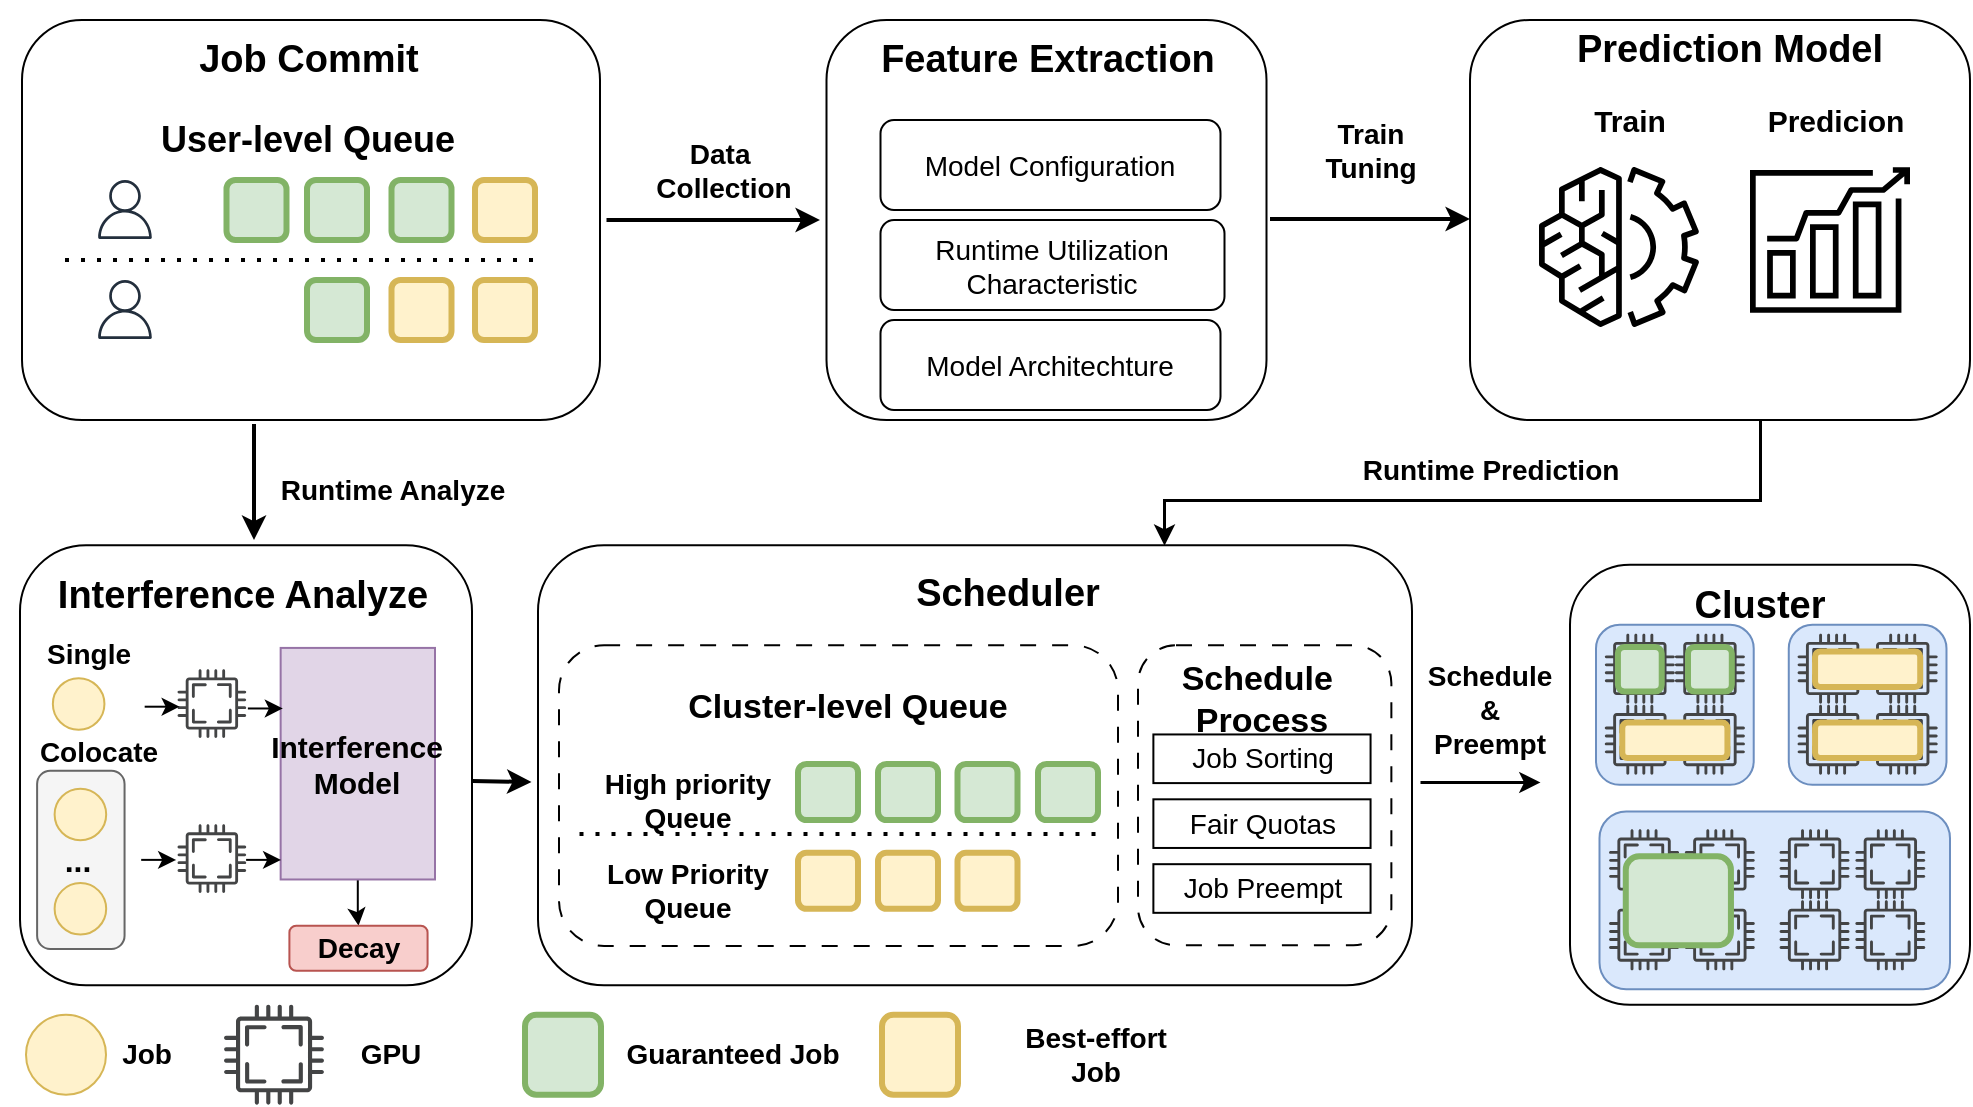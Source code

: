 <mxfile version="26.2.13">
  <diagram name="Page-1" id="rEyPldxTlcFiVWtAm4uS">
    <mxGraphModel dx="2829" dy="1093" grid="1" gridSize="10" guides="1" tooltips="1" connect="1" arrows="1" fold="1" page="1" pageScale="1" pageWidth="827" pageHeight="1169" math="0" shadow="0">
      <root>
        <mxCell id="0" />
        <mxCell id="1" parent="0" />
        <mxCell id="xA-fxwkaHmTKi_L9O3ju-38" value="" style="rounded=1;whiteSpace=wrap;html=1;align=center;verticalAlign=middle;fontFamily=Helvetica;fontSize=12;" parent="1" vertex="1">
          <mxGeometry x="-1600" y="942.63" width="226" height="220" as="geometry" />
        </mxCell>
        <mxCell id="xA-fxwkaHmTKi_L9O3ju-1" value="" style="rounded=1;whiteSpace=wrap;html=1;fillStyle=auto;" parent="1" vertex="1">
          <mxGeometry x="-1599" y="680" width="289" height="200" as="geometry" />
        </mxCell>
        <mxCell id="xA-fxwkaHmTKi_L9O3ju-18" value="&lt;font style=&quot;font-size: 19px;&quot;&gt;&lt;b style=&quot;&quot;&gt;Job Commit&lt;/b&gt;&lt;/font&gt;" style="rounded=0;whiteSpace=wrap;html=1;strokeColor=none;align=center;verticalAlign=middle;fontFamily=Helvetica;fontSize=12;fontColor=default;fillColor=none;" parent="1" vertex="1">
          <mxGeometry x="-1577" y="680" width="243" height="40" as="geometry" />
        </mxCell>
        <mxCell id="xA-fxwkaHmTKi_L9O3ju-29" value="" style="edgeStyle=orthogonalEdgeStyle;rounded=0;orthogonalLoop=1;jettySize=auto;html=1;fontFamily=Helvetica;fontSize=12;fontColor=default;strokeWidth=1.5;" parent="1" source="xA-fxwkaHmTKi_L9O3ju-30" target="xA-fxwkaHmTKi_L9O3ju-57" edge="1">
          <mxGeometry relative="1" as="geometry">
            <Array as="points">
              <mxPoint x="-730" y="920" />
              <mxPoint x="-1028" y="920" />
            </Array>
          </mxGeometry>
        </mxCell>
        <mxCell id="xA-fxwkaHmTKi_L9O3ju-30" value="" style="rounded=1;whiteSpace=wrap;html=1;align=center;verticalAlign=middle;fontFamily=Helvetica;fontSize=12;" parent="1" vertex="1">
          <mxGeometry x="-875" y="680" width="250" height="200" as="geometry" />
        </mxCell>
        <mxCell id="xA-fxwkaHmTKi_L9O3ju-31" value="" style="sketch=0;points=[[0,0,0],[0.25,0,0],[0.5,0,0],[0.75,0,0],[1,0,0],[0,1,0],[0.25,1,0],[0.5,1,0],[0.75,1,0],[1,1,0],[0,0.25,0],[0,0.5,0],[0,0.75,0],[1,0.25,0],[1,0.5,0],[1,0.75,0]];outlineConnect=0;dashed=0;verticalLabelPosition=bottom;verticalAlign=top;align=center;html=1;fontSize=12;fontStyle=0;aspect=fixed;shape=mxgraph.aws4.resourceIcon;resIcon=mxgraph.aws4.machine_learning;rounded=1;fontFamily=Helvetica;" parent="1" vertex="1">
          <mxGeometry x="-850.5" y="743.5" width="100" height="100" as="geometry" />
        </mxCell>
        <mxCell id="xA-fxwkaHmTKi_L9O3ju-32" value="" style="sketch=0;points=[[0,0,0],[0.25,0,0],[0.5,0,0],[0.75,0,0],[1,0,0],[0,1,0],[0.25,1,0],[0.5,1,0],[0.75,1,0],[1,1,0],[0,0.25,0],[0,0.5,0],[0,0.75,0],[1,0.25,0],[1,0.5,0],[1,0.75,0]];outlineConnect=0;dashed=0;verticalLabelPosition=bottom;verticalAlign=top;align=center;html=1;fontSize=12;fontStyle=0;aspect=fixed;shape=mxgraph.aws4.resourceIcon;resIcon=mxgraph.aws4.forecast;rounded=1;fontFamily=Helvetica;" parent="1" vertex="1">
          <mxGeometry x="-745" y="740" width="100" height="100" as="geometry" />
        </mxCell>
        <mxCell id="xA-fxwkaHmTKi_L9O3ju-33" value="&lt;b style=&quot;&quot;&gt;&lt;font style=&quot;font-size: 19px;&quot;&gt;Prediction Model&lt;/font&gt;&lt;/b&gt;" style="rounded=0;whiteSpace=wrap;html=1;strokeColor=none;align=center;verticalAlign=middle;fontFamily=Helvetica;fontSize=12;fontColor=default;fillColor=none;" parent="1" vertex="1">
          <mxGeometry x="-850" y="680" width="210" height="30" as="geometry" />
        </mxCell>
        <mxCell id="xA-fxwkaHmTKi_L9O3ju-34" value="&lt;font style=&quot;font-size: 15px;&quot;&gt;&lt;b&gt;Train&lt;/b&gt;&lt;/font&gt;" style="rounded=0;whiteSpace=wrap;html=1;strokeColor=none;align=center;verticalAlign=middle;fontFamily=Helvetica;fontSize=12;fontColor=default;fillColor=none;" parent="1" vertex="1">
          <mxGeometry x="-855" y="700" width="120" height="60" as="geometry" />
        </mxCell>
        <mxCell id="xA-fxwkaHmTKi_L9O3ju-35" value="&lt;span style=&quot;font-size: 15px;&quot;&gt;&lt;b&gt;Predicion&lt;/b&gt;&lt;/span&gt;" style="rounded=0;whiteSpace=wrap;html=1;strokeColor=none;align=center;verticalAlign=middle;fontFamily=Helvetica;fontSize=12;fontColor=default;fillColor=none;" parent="1" vertex="1">
          <mxGeometry x="-752" y="700" width="120" height="60" as="geometry" />
        </mxCell>
        <mxCell id="xA-fxwkaHmTKi_L9O3ju-36" value="" style="endArrow=classic;html=1;rounded=0;fontFamily=Helvetica;fontSize=12;fontColor=default;strokeWidth=2;" parent="1" edge="1">
          <mxGeometry width="50" height="50" relative="1" as="geometry">
            <mxPoint x="-975" y="779.5" as="sourcePoint" />
            <mxPoint x="-875" y="779.5" as="targetPoint" />
          </mxGeometry>
        </mxCell>
        <mxCell id="xA-fxwkaHmTKi_L9O3ju-37" value="&lt;b&gt;&lt;font style=&quot;font-size: 14px;&quot;&gt;Train&lt;/font&gt;&lt;/b&gt;&lt;div&gt;&lt;b&gt;&lt;font style=&quot;font-size: 14px;&quot;&gt;Tuning&lt;/font&gt;&lt;/b&gt;&lt;/div&gt;" style="text;html=1;align=center;verticalAlign=middle;resizable=0;points=[];autosize=1;strokeColor=none;fillColor=none;fontFamily=Helvetica;fontSize=12;fontColor=default;" parent="1" vertex="1">
          <mxGeometry x="-960" y="720" width="70" height="50" as="geometry" />
        </mxCell>
        <mxCell id="xA-fxwkaHmTKi_L9O3ju-39" value="" style="ellipse;whiteSpace=wrap;html=1;aspect=fixed;rounded=1;strokeColor=#d6b656;align=center;verticalAlign=middle;fontFamily=Helvetica;fontSize=12;fillColor=#fff2cc;" parent="1" vertex="1">
          <mxGeometry x="-1597" y="1177.38" width="40" height="40" as="geometry" />
        </mxCell>
        <mxCell id="xA-fxwkaHmTKi_L9O3ju-40" value="" style="sketch=0;pointerEvents=1;shadow=0;dashed=0;html=1;strokeColor=none;fillColor=#434445;aspect=fixed;labelPosition=center;verticalLabelPosition=bottom;verticalAlign=top;align=center;outlineConnect=0;shape=mxgraph.vvd.cpu;rounded=1;fontFamily=Helvetica;fontSize=12;fontColor=default;" parent="1" vertex="1">
          <mxGeometry x="-1498" y="1172.38" width="50" height="50" as="geometry" />
        </mxCell>
        <mxCell id="xA-fxwkaHmTKi_L9O3ju-41" value="&lt;font style=&quot;font-size: 14px;&quot;&gt;&lt;b&gt;Job&lt;/b&gt;&lt;/font&gt;" style="text;html=1;align=center;verticalAlign=middle;resizable=0;points=[];autosize=1;strokeColor=none;fillColor=none;fontFamily=Helvetica;fontSize=12;fontColor=default;" parent="1" vertex="1">
          <mxGeometry x="-1562" y="1182.38" width="50" height="30" as="geometry" />
        </mxCell>
        <mxCell id="xA-fxwkaHmTKi_L9O3ju-42" value="&lt;font style=&quot;font-size: 14px;&quot;&gt;&lt;b&gt;GPU&lt;/b&gt;&lt;/font&gt;" style="text;html=1;align=center;verticalAlign=middle;resizable=0;points=[];autosize=1;strokeColor=none;fillColor=none;fontFamily=Helvetica;fontSize=12;fontColor=default;" parent="1" vertex="1">
          <mxGeometry x="-1440" y="1182.38" width="50" height="30" as="geometry" />
        </mxCell>
        <mxCell id="xA-fxwkaHmTKi_L9O3ju-56" value="&lt;font style=&quot;font-size: 14px;&quot;&gt;&lt;b&gt;Runtime Analyze&lt;/b&gt;&lt;/font&gt;" style="text;html=1;align=center;verticalAlign=middle;resizable=0;points=[];autosize=1;strokeColor=none;fillColor=none;fontFamily=Helvetica;fontSize=12;fontColor=default;" parent="1" vertex="1">
          <mxGeometry x="-1484" y="900.25" width="140" height="30" as="geometry" />
        </mxCell>
        <mxCell id="xA-fxwkaHmTKi_L9O3ju-57" value="" style="rounded=1;whiteSpace=wrap;html=1;align=center;verticalAlign=middle;fontFamily=Helvetica;fontSize=12;" parent="1" vertex="1">
          <mxGeometry x="-1341" y="942.63" width="437" height="220" as="geometry" />
        </mxCell>
        <mxCell id="xA-fxwkaHmTKi_L9O3ju-58" value="&lt;b style=&quot;&quot;&gt;&lt;font style=&quot;font-size: 19px;&quot;&gt;Scheduler&lt;/font&gt;&lt;/b&gt;" style="rounded=0;whiteSpace=wrap;html=1;strokeColor=none;align=center;verticalAlign=middle;fontFamily=Helvetica;fontSize=12;fontColor=default;fillColor=none;" parent="1" vertex="1">
          <mxGeometry x="-1211" y="937.38" width="210" height="60" as="geometry" />
        </mxCell>
        <mxCell id="xA-fxwkaHmTKi_L9O3ju-79" value="&lt;b style=&quot;&quot;&gt;&lt;font style=&quot;font-size: 19px;&quot;&gt;Interference Analyze&lt;/font&gt;&lt;/b&gt;" style="rounded=0;whiteSpace=wrap;html=1;strokeColor=none;align=center;verticalAlign=middle;fontFamily=Helvetica;fontSize=12;fontColor=default;fillColor=none;" parent="1" vertex="1">
          <mxGeometry x="-1610" y="952.63" width="243" height="29.75" as="geometry" />
        </mxCell>
        <mxCell id="xA-fxwkaHmTKi_L9O3ju-80" value="&lt;font style=&quot;font-size: 14px;&quot;&gt;&lt;b&gt;Runtime Prediction&lt;/b&gt;&lt;/font&gt;" style="text;html=1;align=center;verticalAlign=middle;resizable=0;points=[];autosize=1;strokeColor=none;fillColor=none;fontFamily=Helvetica;fontSize=12;fontColor=default;" parent="1" vertex="1">
          <mxGeometry x="-940" y="890" width="150" height="30" as="geometry" />
        </mxCell>
        <mxCell id="xA-fxwkaHmTKi_L9O3ju-81" value="" style="endArrow=classic;html=1;rounded=0;fontFamily=Helvetica;fontSize=12;fontColor=default;strokeWidth=2;" parent="1" edge="1">
          <mxGeometry width="50" height="50" relative="1" as="geometry">
            <mxPoint x="-1374" y="1060.5" as="sourcePoint" />
            <mxPoint x="-1344.25" y="1061" as="targetPoint" />
          </mxGeometry>
        </mxCell>
        <mxCell id="pxr-nG4pKd3Dx8W5PENf-3" value="" style="endArrow=classic;html=1;rounded=0;strokeWidth=2;" edge="1" parent="1">
          <mxGeometry width="50" height="50" relative="1" as="geometry">
            <mxPoint x="-1483" y="882" as="sourcePoint" />
            <mxPoint x="-1483" y="940" as="targetPoint" />
          </mxGeometry>
        </mxCell>
        <mxCell id="pxr-nG4pKd3Dx8W5PENf-26" value="" style="rounded=1;whiteSpace=wrap;html=1;fillColor=#d5e8d4;strokeColor=#82b366;strokeWidth=3;" vertex="1" parent="1">
          <mxGeometry x="-1347.5" y="1177.38" width="38" height="40" as="geometry" />
        </mxCell>
        <mxCell id="pxr-nG4pKd3Dx8W5PENf-27" value="&lt;span style=&quot;text-wrap-mode: wrap;&quot;&gt;&lt;font style=&quot;font-size: 14px;&quot;&gt;&lt;b&gt;Guaranteed Job&lt;/b&gt;&lt;/font&gt;&lt;/span&gt;" style="text;html=1;align=center;verticalAlign=middle;resizable=0;points=[];autosize=1;strokeColor=none;fillColor=none;" vertex="1" parent="1">
          <mxGeometry x="-1309" y="1182.38" width="130" height="30" as="geometry" />
        </mxCell>
        <mxCell id="pxr-nG4pKd3Dx8W5PENf-28" value="" style="rounded=1;whiteSpace=wrap;html=1;fillColor=#fff2cc;strokeColor=#d6b656;strokeWidth=3;" vertex="1" parent="1">
          <mxGeometry x="-1169" y="1177.38" width="38" height="40" as="geometry" />
        </mxCell>
        <mxCell id="pxr-nG4pKd3Dx8W5PENf-29" value="&lt;font style=&quot;font-size: 14px;&quot;&gt;&lt;b style=&quot;&quot;&gt;Best-effort&amp;nbsp;&lt;/b&gt;&lt;/font&gt;&lt;div&gt;&lt;font style=&quot;font-size: 14px;&quot;&gt;&lt;b style=&quot;&quot;&gt;Job&lt;/b&gt;&lt;/font&gt;&lt;b style=&quot;font-size: 14px; background-color: transparent; color: light-dark(rgb(0, 0, 0), rgb(255, 255, 255));&quot;&gt;&amp;nbsp;&lt;/b&gt;&lt;/div&gt;" style="text;html=1;align=center;verticalAlign=middle;whiteSpace=wrap;rounded=0;" vertex="1" parent="1">
          <mxGeometry x="-1119" y="1182.38" width="118" height="30" as="geometry" />
        </mxCell>
        <mxCell id="pxr-nG4pKd3Dx8W5PENf-67" value="" style="group" vertex="1" connectable="0" parent="1">
          <mxGeometry x="-1331" y="992.63" width="280" height="150.38" as="geometry" />
        </mxCell>
        <mxCell id="xA-fxwkaHmTKi_L9O3ju-64" value="" style="rounded=1;whiteSpace=wrap;html=1;strokeColor=default;align=center;verticalAlign=middle;fontFamily=Helvetica;fontSize=12;fontColor=default;fillColor=none;dashed=1;dashPattern=8 8;" parent="pxr-nG4pKd3Dx8W5PENf-67" vertex="1">
          <mxGeometry x="0.5" width="279.5" height="150.38" as="geometry" />
        </mxCell>
        <mxCell id="xA-fxwkaHmTKi_L9O3ju-67" value="&lt;b style=&quot;&quot;&gt;&lt;font style=&quot;font-size: 17px;&quot;&gt;Cluster-level Queue&lt;/font&gt;&lt;/b&gt;" style="rounded=0;whiteSpace=wrap;html=1;strokeColor=none;align=center;verticalAlign=middle;fontFamily=Helvetica;fontSize=12;fontColor=default;fillColor=none;" parent="pxr-nG4pKd3Dx8W5PENf-67" vertex="1">
          <mxGeometry x="40" y="3.423" width="210" height="55.955" as="geometry" />
        </mxCell>
        <mxCell id="xA-fxwkaHmTKi_L9O3ju-68" value="" style="endArrow=none;dashed=1;html=1;dashPattern=1 3;strokeWidth=2;rounded=0;" parent="pxr-nG4pKd3Dx8W5PENf-67" edge="1">
          <mxGeometry width="50" height="50" relative="1" as="geometry">
            <mxPoint x="10.75" y="94.425" as="sourcePoint" />
            <mxPoint x="270" y="94.425" as="targetPoint" />
          </mxGeometry>
        </mxCell>
        <mxCell id="xA-fxwkaHmTKi_L9O3ju-69" value="" style="rounded=1;whiteSpace=wrap;html=1;fillColor=#d5e8d4;strokeColor=#82b366;strokeWidth=3;" parent="pxr-nG4pKd3Dx8W5PENf-67" vertex="1">
          <mxGeometry x="120" y="59.378" width="30" height="27.978" as="geometry" />
        </mxCell>
        <mxCell id="xA-fxwkaHmTKi_L9O3ju-70" value="" style="rounded=1;whiteSpace=wrap;html=1;fillColor=#d5e8d4;strokeColor=#82b366;strokeWidth=3;" parent="pxr-nG4pKd3Dx8W5PENf-67" vertex="1">
          <mxGeometry x="160" y="59.378" width="30" height="27.978" as="geometry" />
        </mxCell>
        <mxCell id="xA-fxwkaHmTKi_L9O3ju-71" value="" style="rounded=1;whiteSpace=wrap;html=1;fillColor=#d5e8d4;strokeColor=#82b366;strokeWidth=3;" parent="pxr-nG4pKd3Dx8W5PENf-67" vertex="1">
          <mxGeometry x="199.75" y="59.378" width="30" height="27.978" as="geometry" />
        </mxCell>
        <mxCell id="xA-fxwkaHmTKi_L9O3ju-72" value="" style="rounded=1;whiteSpace=wrap;html=1;fillColor=#d5e8d4;strokeColor=#82b366;strokeWidth=3;" parent="pxr-nG4pKd3Dx8W5PENf-67" vertex="1">
          <mxGeometry x="240" y="59.378" width="30" height="27.978" as="geometry" />
        </mxCell>
        <mxCell id="xA-fxwkaHmTKi_L9O3ju-73" value="&lt;font style=&quot;font-size: 14px;&quot;&gt;&lt;b&gt;High priority Queue&lt;/b&gt;&lt;/font&gt;" style="text;whiteSpace=wrap;html=1;fontFamily=Helvetica;fontSize=12;fontColor=default;align=center;" parent="pxr-nG4pKd3Dx8W5PENf-67" vertex="1">
          <mxGeometry y="54.715" width="130" height="37.304" as="geometry" />
        </mxCell>
        <mxCell id="xA-fxwkaHmTKi_L9O3ju-77" value="&lt;font style=&quot;font-size: 14px;&quot;&gt;&lt;b&gt;Low Priority Queue&lt;/b&gt;&lt;/font&gt;" style="text;whiteSpace=wrap;html=1;fontFamily=Helvetica;fontSize=12;fontColor=default;align=center;" parent="pxr-nG4pKd3Dx8W5PENf-67" vertex="1">
          <mxGeometry y="99.088" width="130" height="37.304" as="geometry" />
        </mxCell>
        <mxCell id="pxr-nG4pKd3Dx8W5PENf-30" value="" style="rounded=1;whiteSpace=wrap;html=1;fillColor=#fff2cc;strokeColor=#d6b656;strokeWidth=3;" vertex="1" parent="pxr-nG4pKd3Dx8W5PENf-67">
          <mxGeometry x="199.75" y="103.751" width="30" height="27.978" as="geometry" />
        </mxCell>
        <mxCell id="pxr-nG4pKd3Dx8W5PENf-32" value="" style="rounded=1;whiteSpace=wrap;html=1;fillColor=#fff2cc;strokeColor=#d6b656;strokeWidth=3;" vertex="1" parent="pxr-nG4pKd3Dx8W5PENf-67">
          <mxGeometry x="160" y="103.751" width="30" height="27.978" as="geometry" />
        </mxCell>
        <mxCell id="pxr-nG4pKd3Dx8W5PENf-33" value="" style="rounded=1;whiteSpace=wrap;html=1;fillColor=#fff2cc;strokeColor=#d6b656;strokeWidth=3;" vertex="1" parent="pxr-nG4pKd3Dx8W5PENf-67">
          <mxGeometry x="120" y="103.751" width="30" height="27.978" as="geometry" />
        </mxCell>
        <mxCell id="pxr-nG4pKd3Dx8W5PENf-70" value="" style="group" vertex="1" connectable="0" parent="1">
          <mxGeometry x="-1041" y="992.63" width="157" height="150" as="geometry" />
        </mxCell>
        <mxCell id="xA-fxwkaHmTKi_L9O3ju-59" value="" style="rounded=1;whiteSpace=wrap;html=1;strokeColor=default;align=center;verticalAlign=middle;fontFamily=Helvetica;fontSize=12;fontColor=default;fillColor=none;dashed=1;dashPattern=8 8;" parent="pxr-nG4pKd3Dx8W5PENf-70" vertex="1">
          <mxGeometry width="126.686" height="150" as="geometry" />
        </mxCell>
        <mxCell id="xA-fxwkaHmTKi_L9O3ju-61" value="&lt;font style=&quot;font-size: 14px;&quot;&gt;Job Sorting&lt;/font&gt;" style="rounded=0;whiteSpace=wrap;html=1;strokeColor=default;align=center;verticalAlign=middle;fontFamily=Helvetica;fontSize=12;fontColor=default;fillColor=none;" parent="pxr-nG4pKd3Dx8W5PENf-70" vertex="1">
          <mxGeometry x="7.692" y="44.595" width="108.588" height="24.324" as="geometry" />
        </mxCell>
        <mxCell id="xA-fxwkaHmTKi_L9O3ju-62" value="&lt;font style=&quot;font-size: 14px;&quot;&gt;Fair Quotas&lt;/font&gt;" style="rounded=0;whiteSpace=wrap;html=1;strokeColor=default;align=center;verticalAlign=middle;fontFamily=Helvetica;fontSize=12;fontColor=default;fillColor=none;" parent="pxr-nG4pKd3Dx8W5PENf-70" vertex="1">
          <mxGeometry x="7.692" y="77.027" width="108.588" height="24.324" as="geometry" />
        </mxCell>
        <mxCell id="xA-fxwkaHmTKi_L9O3ju-63" value="&lt;font style=&quot;font-size: 14px;&quot;&gt;Job Preempt&lt;/font&gt;" style="rounded=0;whiteSpace=wrap;html=1;strokeColor=default;align=center;verticalAlign=middle;fontFamily=Helvetica;fontSize=12;fontColor=default;fillColor=none;" parent="pxr-nG4pKd3Dx8W5PENf-70" vertex="1">
          <mxGeometry x="7.692" y="109.459" width="108.588" height="24.324" as="geometry" />
        </mxCell>
        <mxCell id="pxr-nG4pKd3Dx8W5PENf-4" style="edgeStyle=orthogonalEdgeStyle;rounded=0;orthogonalLoop=1;jettySize=auto;html=1;exitX=0.5;exitY=1;exitDx=0;exitDy=0;" edge="1" parent="pxr-nG4pKd3Dx8W5PENf-70" source="xA-fxwkaHmTKi_L9O3ju-61" target="xA-fxwkaHmTKi_L9O3ju-61">
          <mxGeometry relative="1" as="geometry" />
        </mxCell>
        <mxCell id="xA-fxwkaHmTKi_L9O3ju-60" value="&lt;b style=&quot;&quot;&gt;&lt;font style=&quot;font-size: 17px;&quot;&gt;Schedule&amp;nbsp;&lt;/font&gt;&lt;/b&gt;&lt;div&gt;&lt;b style=&quot;&quot;&gt;&lt;font style=&quot;font-size: 17px;&quot;&gt;Process&lt;/font&gt;&lt;/b&gt;&lt;/div&gt;" style="rounded=0;whiteSpace=wrap;html=1;strokeColor=none;align=center;verticalAlign=middle;fontFamily=Helvetica;fontSize=12;fontColor=default;fillColor=none;" parent="pxr-nG4pKd3Dx8W5PENf-70" vertex="1">
          <mxGeometry x="-33.029" width="190.029" height="54.217" as="geometry" />
        </mxCell>
        <mxCell id="pxr-nG4pKd3Dx8W5PENf-104" value="" style="endArrow=classic;html=1;rounded=0;fontFamily=Helvetica;fontSize=12;fontColor=default;strokeWidth=1.5;" edge="1" parent="1">
          <mxGeometry width="50" height="50" relative="1" as="geometry">
            <mxPoint x="-900" y="1061" as="sourcePoint" />
            <mxPoint x="-840" y="1061" as="targetPoint" />
          </mxGeometry>
        </mxCell>
        <mxCell id="pxr-nG4pKd3Dx8W5PENf-106" value="" style="group" vertex="1" connectable="0" parent="1">
          <mxGeometry x="-1577.5" y="710" width="240" height="130" as="geometry" />
        </mxCell>
        <mxCell id="xA-fxwkaHmTKi_L9O3ju-2" value="" style="endArrow=none;dashed=1;html=1;dashPattern=1 3;strokeWidth=2;rounded=0;" parent="pxr-nG4pKd3Dx8W5PENf-106" edge="1">
          <mxGeometry width="50" height="50" relative="1" as="geometry">
            <mxPoint y="90" as="sourcePoint" />
            <mxPoint x="240" y="90" as="targetPoint" />
          </mxGeometry>
        </mxCell>
        <mxCell id="xA-fxwkaHmTKi_L9O3ju-3" value="" style="rounded=1;whiteSpace=wrap;html=1;fillColor=#d5e8d4;strokeColor=#82b366;strokeWidth=3;" parent="pxr-nG4pKd3Dx8W5PENf-106" vertex="1">
          <mxGeometry x="80.75" y="50" width="30" height="30" as="geometry" />
        </mxCell>
        <mxCell id="xA-fxwkaHmTKi_L9O3ju-4" value="" style="rounded=1;whiteSpace=wrap;html=1;fillColor=#d5e8d4;strokeColor=#82b366;strokeWidth=3;" parent="pxr-nG4pKd3Dx8W5PENf-106" vertex="1">
          <mxGeometry x="121" y="50" width="30" height="30" as="geometry" />
        </mxCell>
        <mxCell id="xA-fxwkaHmTKi_L9O3ju-5" value="" style="rounded=1;whiteSpace=wrap;html=1;fillColor=#d5e8d4;strokeColor=#82b366;strokeWidth=3;" parent="pxr-nG4pKd3Dx8W5PENf-106" vertex="1">
          <mxGeometry x="163.25" y="50" width="30" height="30" as="geometry" />
        </mxCell>
        <mxCell id="xA-fxwkaHmTKi_L9O3ju-6" value="" style="rounded=1;whiteSpace=wrap;html=1;fillColor=#fff2cc;strokeColor=#d6b656;strokeWidth=3;" parent="pxr-nG4pKd3Dx8W5PENf-106" vertex="1">
          <mxGeometry x="205" y="50" width="30" height="30" as="geometry" />
        </mxCell>
        <mxCell id="xA-fxwkaHmTKi_L9O3ju-7" value="" style="rounded=1;whiteSpace=wrap;html=1;fillColor=#d5e8d4;strokeColor=#82b366;strokeWidth=3;" parent="pxr-nG4pKd3Dx8W5PENf-106" vertex="1">
          <mxGeometry x="121" y="100" width="30" height="30" as="geometry" />
        </mxCell>
        <mxCell id="xA-fxwkaHmTKi_L9O3ju-8" value="" style="rounded=1;whiteSpace=wrap;html=1;fillColor=#fff2cc;strokeColor=#d6b656;strokeWidth=3;" parent="pxr-nG4pKd3Dx8W5PENf-106" vertex="1">
          <mxGeometry x="205" y="100" width="30" height="30" as="geometry" />
        </mxCell>
        <mxCell id="xA-fxwkaHmTKi_L9O3ju-9" value="" style="rounded=1;whiteSpace=wrap;html=1;fillColor=#fff2cc;strokeColor=#d6b656;strokeWidth=3;" parent="pxr-nG4pKd3Dx8W5PENf-106" vertex="1">
          <mxGeometry x="163.25" y="100" width="30" height="30" as="geometry" />
        </mxCell>
        <mxCell id="xA-fxwkaHmTKi_L9O3ju-10" value="" style="sketch=0;outlineConnect=0;fontColor=#232F3E;gradientColor=none;fillColor=#232F3D;strokeColor=none;dashed=0;verticalLabelPosition=bottom;verticalAlign=top;align=center;html=1;fontSize=12;fontStyle=0;aspect=fixed;pointerEvents=1;shape=mxgraph.aws4.user;" parent="pxr-nG4pKd3Dx8W5PENf-106" vertex="1">
          <mxGeometry x="16" y="50" width="28" height="29.47" as="geometry" />
        </mxCell>
        <mxCell id="pxr-nG4pKd3Dx8W5PENf-31" value="&lt;span style=&quot;font-size: 18px;&quot;&gt;&lt;b&gt;User-level Queue&lt;/b&gt;&lt;/span&gt;" style="rounded=0;whiteSpace=wrap;html=1;strokeColor=none;align=center;verticalAlign=middle;fontFamily=Helvetica;fontSize=12;fontColor=default;fillColor=none;" vertex="1" parent="pxr-nG4pKd3Dx8W5PENf-106">
          <mxGeometry x="16" width="210" height="60" as="geometry" />
        </mxCell>
        <mxCell id="pxr-nG4pKd3Dx8W5PENf-105" value="" style="sketch=0;outlineConnect=0;fontColor=#232F3E;gradientColor=none;fillColor=#232F3D;strokeColor=none;dashed=0;verticalLabelPosition=bottom;verticalAlign=top;align=center;html=1;fontSize=12;fontStyle=0;aspect=fixed;pointerEvents=1;shape=mxgraph.aws4.user;" vertex="1" parent="pxr-nG4pKd3Dx8W5PENf-106">
          <mxGeometry x="16" y="100" width="28" height="29.47" as="geometry" />
        </mxCell>
        <mxCell id="pxr-nG4pKd3Dx8W5PENf-109" value="&lt;font style=&quot;text-wrap-mode: nowrap; font-size: 14px;&quot;&gt;&lt;b&gt;Data&amp;nbsp;&lt;/b&gt;&lt;/font&gt;&lt;div style=&quot;text-wrap-mode: nowrap;&quot;&gt;&lt;font style=&quot;font-size: 14px;&quot;&gt;&lt;b&gt;Collection&lt;/b&gt;&lt;/font&gt;&lt;/div&gt;" style="text;html=1;align=center;verticalAlign=middle;whiteSpace=wrap;rounded=0;" vertex="1" parent="1">
          <mxGeometry x="-1278.25" y="740" width="60" height="30" as="geometry" />
        </mxCell>
        <mxCell id="pxr-nG4pKd3Dx8W5PENf-110" value="" style="endArrow=classic;html=1;rounded=0;fontFamily=Helvetica;fontSize=12;fontColor=default;strokeWidth=2;" edge="1" parent="1">
          <mxGeometry width="50" height="50" relative="1" as="geometry">
            <mxPoint x="-1306.75" y="780" as="sourcePoint" />
            <mxPoint x="-1200" y="780" as="targetPoint" />
          </mxGeometry>
        </mxCell>
        <mxCell id="pxr-nG4pKd3Dx8W5PENf-111" value="" style="group" vertex="1" connectable="0" parent="1">
          <mxGeometry x="-1196.75" y="670" width="220" height="210" as="geometry" />
        </mxCell>
        <mxCell id="xA-fxwkaHmTKi_L9O3ju-19" value="&lt;div&gt;&lt;br&gt;&lt;/div&gt;&lt;div&gt;&lt;br&gt;&lt;/div&gt;&lt;div&gt;&lt;br&gt;&lt;/div&gt;&lt;div&gt;&lt;br&gt;&lt;/div&gt;&lt;div&gt;&lt;br&gt;&lt;/div&gt;&lt;div&gt;&lt;br&gt;&lt;/div&gt;&lt;div&gt;&lt;br&gt;&lt;/div&gt;&lt;div&gt;&lt;br&gt;&lt;/div&gt;" style="rounded=1;whiteSpace=wrap;html=1;align=center;verticalAlign=middle;fontFamily=Helvetica;fontSize=12;" parent="pxr-nG4pKd3Dx8W5PENf-111" vertex="1">
          <mxGeometry y="10" width="220" height="200" as="geometry" />
        </mxCell>
        <mxCell id="xA-fxwkaHmTKi_L9O3ju-20" value="&lt;font style=&quot;font-size: 19px;&quot;&gt;&lt;b style=&quot;&quot;&gt;Feature Extraction&lt;/b&gt;&lt;/font&gt;" style="rounded=0;whiteSpace=wrap;html=1;strokeColor=none;align=center;verticalAlign=middle;fontFamily=Helvetica;fontSize=12;fontColor=default;fillColor=none;" parent="pxr-nG4pKd3Dx8W5PENf-111" vertex="1">
          <mxGeometry x="6" width="210" height="60" as="geometry" />
        </mxCell>
        <mxCell id="xA-fxwkaHmTKi_L9O3ju-21" value="&lt;font style=&quot;font-size: 14px;&quot;&gt;Model Configuration&lt;/font&gt;" style="rounded=1;whiteSpace=wrap;html=1;align=center;verticalAlign=middle;fontFamily=Helvetica;fontSize=12;" parent="pxr-nG4pKd3Dx8W5PENf-111" vertex="1">
          <mxGeometry x="27" y="60" width="170" height="45" as="geometry" />
        </mxCell>
        <mxCell id="xA-fxwkaHmTKi_L9O3ju-24" value="&lt;span style=&quot;color: light-dark(rgb(0, 0, 0), rgb(255, 255, 255)); background-color: transparent;&quot;&gt;&lt;font style=&quot;font-size: 14px;&quot;&gt;Runtime Utilization Characteristic&lt;/font&gt;&lt;/span&gt;" style="rounded=1;whiteSpace=wrap;html=1;align=center;verticalAlign=middle;fontFamily=Helvetica;fontSize=12;" parent="pxr-nG4pKd3Dx8W5PENf-111" vertex="1">
          <mxGeometry x="27" y="110" width="172" height="45" as="geometry" />
        </mxCell>
        <mxCell id="pxr-nG4pKd3Dx8W5PENf-107" value="&lt;font style=&quot;font-size: 14px;&quot;&gt;Model Architechture&lt;/font&gt;" style="rounded=1;whiteSpace=wrap;html=1;align=center;verticalAlign=middle;fontFamily=Helvetica;fontSize=12;" vertex="1" parent="pxr-nG4pKd3Dx8W5PENf-111">
          <mxGeometry x="27" y="160" width="170" height="45" as="geometry" />
        </mxCell>
        <mxCell id="pxr-nG4pKd3Dx8W5PENf-122" value="" style="group" vertex="1" connectable="0" parent="1">
          <mxGeometry x="-1601.5" y="982.38" width="209" height="173" as="geometry" />
        </mxCell>
        <mxCell id="xA-fxwkaHmTKi_L9O3ju-43" value="" style="ellipse;whiteSpace=wrap;html=1;aspect=fixed;rounded=1;strokeColor=#d6b656;align=center;verticalAlign=middle;fontFamily=Helvetica;fontSize=12;fillColor=#fff2cc;" parent="pxr-nG4pKd3Dx8W5PENf-122" vertex="1">
          <mxGeometry x="17.927" y="26.718" width="25.794" height="25.794" as="geometry" />
        </mxCell>
        <mxCell id="xA-fxwkaHmTKi_L9O3ju-44" value="" style="sketch=0;pointerEvents=1;shadow=0;dashed=0;html=1;strokeColor=none;fillColor=#434445;aspect=fixed;labelPosition=center;verticalLabelPosition=bottom;verticalAlign=top;align=center;outlineConnect=0;shape=mxgraph.vvd.cpu;rounded=1;fontFamily=Helvetica;fontSize=12;fontColor=default;" parent="pxr-nG4pKd3Dx8W5PENf-122" vertex="1">
          <mxGeometry x="80.233" y="22.265" width="34.392" height="34.392" as="geometry" />
        </mxCell>
        <mxCell id="xA-fxwkaHmTKi_L9O3ju-47" value="&lt;font style=&quot;font-size: 14px;&quot;&gt;&lt;b&gt;Single&lt;/b&gt;&lt;/font&gt;" style="text;html=1;align=center;verticalAlign=middle;resizable=0;points=[];autosize=1;strokeColor=none;fillColor=none;fontFamily=Helvetica;fontSize=12;fontColor=default;" parent="pxr-nG4pKd3Dx8W5PENf-122" vertex="1">
          <mxGeometry x="0.437" width="70" height="30" as="geometry" />
        </mxCell>
        <mxCell id="xA-fxwkaHmTKi_L9O3ju-48" value="" style="sketch=0;pointerEvents=1;shadow=0;dashed=0;html=1;strokeColor=none;fillColor=#434445;aspect=fixed;labelPosition=center;verticalLabelPosition=bottom;verticalAlign=top;align=center;outlineConnect=0;shape=mxgraph.vvd.cpu;rounded=1;fontFamily=Helvetica;fontSize=12;fontColor=default;" parent="pxr-nG4pKd3Dx8W5PENf-122" vertex="1">
          <mxGeometry x="80.233" y="99.748" width="34.392" height="34.392" as="geometry" />
        </mxCell>
        <mxCell id="xA-fxwkaHmTKi_L9O3ju-49" value="&lt;font style=&quot;font-size: 14px;&quot;&gt;&lt;b&gt;Colocate&lt;/b&gt;&lt;/font&gt;" style="text;html=1;align=center;verticalAlign=middle;resizable=0;points=[];autosize=1;strokeColor=none;fillColor=none;fontFamily=Helvetica;fontSize=12;fontColor=default;" parent="pxr-nG4pKd3Dx8W5PENf-122" vertex="1">
          <mxGeometry y="48.983" width="80" height="30" as="geometry" />
        </mxCell>
        <mxCell id="pxr-nG4pKd3Dx8W5PENf-63" value="" style="edgeStyle=orthogonalEdgeStyle;rounded=0;orthogonalLoop=1;jettySize=auto;html=1;" edge="1" parent="pxr-nG4pKd3Dx8W5PENf-122" source="pxr-nG4pKd3Dx8W5PENf-1" target="pxr-nG4pKd3Dx8W5PENf-2">
          <mxGeometry relative="1" as="geometry" />
        </mxCell>
        <mxCell id="pxr-nG4pKd3Dx8W5PENf-1" value="&lt;b style=&quot;&quot;&gt;&lt;font style=&quot;font-size: 15px;&quot;&gt;Interference Model&lt;/font&gt;&lt;/b&gt;" style="rounded=0;whiteSpace=wrap;html=1;strokeColor=#9673a6;align=center;verticalAlign=middle;fontFamily=Helvetica;fontSize=12;fillColor=#e1d5e7;" vertex="1" parent="pxr-nG4pKd3Dx8W5PENf-122">
          <mxGeometry x="131.827" y="11.578" width="77.173" height="115.779" as="geometry" />
        </mxCell>
        <mxCell id="pxr-nG4pKd3Dx8W5PENf-2" value="&lt;font style=&quot;font-size: 14px;&quot;&gt;&lt;b&gt;Decay&lt;/b&gt;&lt;/font&gt;" style="rounded=1;whiteSpace=wrap;html=1;fillColor=#f8cecc;strokeColor=#b85450;" vertex="1" parent="pxr-nG4pKd3Dx8W5PENf-122">
          <mxGeometry x="136.2" y="150.512" width="69.084" height="22.488" as="geometry" />
        </mxCell>
        <mxCell id="pxr-nG4pKd3Dx8W5PENf-112" value="" style="group" vertex="1" connectable="0" parent="pxr-nG4pKd3Dx8W5PENf-122">
          <mxGeometry x="4.81" y="73.03" width="52.469" height="89.06" as="geometry" />
        </mxCell>
        <mxCell id="pxr-nG4pKd3Dx8W5PENf-11" value="" style="rounded=1;whiteSpace=wrap;html=1;fillColor=#f5f5f5;strokeColor=#666666;fontColor=#333333;" vertex="1" parent="pxr-nG4pKd3Dx8W5PENf-112">
          <mxGeometry x="5.247" width="43.724" height="89.06" as="geometry" />
        </mxCell>
        <mxCell id="xA-fxwkaHmTKi_L9O3ju-51" value="" style="ellipse;whiteSpace=wrap;html=1;aspect=fixed;rounded=1;strokeColor=#d6b656;align=center;verticalAlign=middle;fontFamily=Helvetica;fontSize=12;fillColor=#fff2cc;rotation=90;" parent="pxr-nG4pKd3Dx8W5PENf-112" vertex="1">
          <mxGeometry x="13.992" y="8.906" width="25.794" height="25.794" as="geometry" />
        </mxCell>
        <mxCell id="xA-fxwkaHmTKi_L9O3ju-52" value="" style="ellipse;whiteSpace=wrap;html=1;aspect=fixed;rounded=1;strokeColor=#d6b656;align=center;verticalAlign=middle;fontFamily=Helvetica;fontSize=12;fillColor=#fff2cc;rotation=90;" parent="pxr-nG4pKd3Dx8W5PENf-112" vertex="1">
          <mxGeometry x="13.992" y="56.108" width="25.794" height="25.794" as="geometry" />
        </mxCell>
        <mxCell id="pxr-nG4pKd3Dx8W5PENf-10" value="&lt;font style=&quot;font-size: 16px;&quot;&gt;&lt;b&gt;...&lt;/b&gt;&lt;/font&gt;" style="text;html=1;align=center;verticalAlign=middle;whiteSpace=wrap;rounded=0;" vertex="1" parent="pxr-nG4pKd3Dx8W5PENf-112">
          <mxGeometry y="31.171" width="52.469" height="26.718" as="geometry" />
        </mxCell>
        <mxCell id="pxr-nG4pKd3Dx8W5PENf-115" value="" style="endArrow=classic;html=1;rounded=0;" edge="1" parent="pxr-nG4pKd3Dx8W5PENf-122">
          <mxGeometry width="50" height="50" relative="1" as="geometry">
            <mxPoint x="63.837" y="40.968" as="sourcePoint" />
            <mxPoint x="81.326" y="40.968" as="targetPoint" />
          </mxGeometry>
        </mxCell>
        <mxCell id="pxr-nG4pKd3Dx8W5PENf-119" value="" style="endArrow=classic;html=1;rounded=0;" edge="1" parent="pxr-nG4pKd3Dx8W5PENf-122">
          <mxGeometry width="50" height="50" relative="1" as="geometry">
            <mxPoint x="115.431" y="41.858" as="sourcePoint" />
            <mxPoint x="132.921" y="41.858" as="targetPoint" />
          </mxGeometry>
        </mxCell>
        <mxCell id="pxr-nG4pKd3Dx8W5PENf-120" value="" style="endArrow=classic;html=1;rounded=0;" edge="1" parent="pxr-nG4pKd3Dx8W5PENf-122">
          <mxGeometry width="50" height="50" relative="1" as="geometry">
            <mxPoint x="114.556" y="117.56" as="sourcePoint" />
            <mxPoint x="132.046" y="117.56" as="targetPoint" />
          </mxGeometry>
        </mxCell>
        <mxCell id="pxr-nG4pKd3Dx8W5PENf-121" value="" style="endArrow=classic;html=1;rounded=0;" edge="1" parent="pxr-nG4pKd3Dx8W5PENf-122">
          <mxGeometry width="50" height="50" relative="1" as="geometry">
            <mxPoint x="62.088" y="117.56" as="sourcePoint" />
            <mxPoint x="79.577" y="117.56" as="targetPoint" />
          </mxGeometry>
        </mxCell>
        <mxCell id="pxr-nG4pKd3Dx8W5PENf-125" value="" style="group" vertex="1" connectable="0" parent="1">
          <mxGeometry x="-835" y="942.63" width="210" height="229.75" as="geometry" />
        </mxCell>
        <mxCell id="xA-fxwkaHmTKi_L9O3ju-66" value="&lt;font style=&quot;font-size: 14px;&quot;&gt;&lt;b&gt;Schedule&amp;nbsp;&lt;/b&gt;&lt;/font&gt;&lt;div&gt;&lt;font style=&quot;font-size: 14px;&quot;&gt;&lt;b&gt;&amp;amp;&lt;br&gt;Preempt&lt;/b&gt;&lt;/font&gt;&lt;/div&gt;" style="text;html=1;align=center;verticalAlign=middle;resizable=0;points=[];autosize=1;strokeColor=none;fillColor=none;fontFamily=Helvetica;fontSize=12;fontColor=default;" parent="pxr-nG4pKd3Dx8W5PENf-125" vertex="1">
          <mxGeometry x="70" y="81.75" width="90" height="60" as="geometry" />
        </mxCell>
        <mxCell id="pxr-nG4pKd3Dx8W5PENf-36" value="&lt;div&gt;&lt;br&gt;&lt;/div&gt;&lt;div&gt;&lt;br&gt;&lt;/div&gt;&lt;div&gt;&lt;br&gt;&lt;/div&gt;&lt;div&gt;&lt;br&gt;&lt;/div&gt;&lt;div&gt;&lt;br&gt;&lt;/div&gt;&lt;div&gt;&lt;br&gt;&lt;/div&gt;&lt;div&gt;&lt;br&gt;&lt;/div&gt;&lt;div&gt;&lt;br&gt;&lt;/div&gt;" style="rounded=1;whiteSpace=wrap;html=1;align=center;verticalAlign=middle;fontFamily=Helvetica;fontSize=12;" vertex="1" parent="pxr-nG4pKd3Dx8W5PENf-125">
          <mxGeometry x="10" y="9.75" width="200" height="220" as="geometry" />
        </mxCell>
        <mxCell id="pxr-nG4pKd3Dx8W5PENf-60" value="&lt;span style=&quot;font-size: 19px;&quot;&gt;&lt;b&gt;Cluster&lt;/b&gt;&lt;/span&gt;" style="rounded=0;whiteSpace=wrap;html=1;strokeColor=none;align=center;verticalAlign=middle;fontFamily=Helvetica;fontSize=12;fontColor=default;fillColor=none;" vertex="1" parent="pxr-nG4pKd3Dx8W5PENf-125">
          <mxGeometry width="210" height="60" as="geometry" />
        </mxCell>
        <mxCell id="pxr-nG4pKd3Dx8W5PENf-96" value="" style="group" vertex="1" connectable="0" parent="pxr-nG4pKd3Dx8W5PENf-125">
          <mxGeometry x="23" y="39.75" width="177" height="182.25" as="geometry" />
        </mxCell>
        <mxCell id="pxr-nG4pKd3Dx8W5PENf-91" value="" style="group" vertex="1" connectable="0" parent="pxr-nG4pKd3Dx8W5PENf-96">
          <mxGeometry width="175.248" height="80.012" as="geometry" />
        </mxCell>
        <mxCell id="pxr-nG4pKd3Dx8W5PENf-47" value="" style="rounded=1;whiteSpace=wrap;html=1;fillColor=#dae8fc;strokeColor=#6c8ebf;" vertex="1" parent="pxr-nG4pKd3Dx8W5PENf-91">
          <mxGeometry width="78.861" height="80.012" as="geometry" />
        </mxCell>
        <mxCell id="pxr-nG4pKd3Dx8W5PENf-71" value="" style="group" vertex="1" connectable="0" parent="pxr-nG4pKd3Dx8W5PENf-91">
          <mxGeometry x="4.381" y="4.445" width="70.099" height="71.122" as="geometry" />
        </mxCell>
        <mxCell id="pxr-nG4pKd3Dx8W5PENf-37" value="" style="sketch=0;pointerEvents=1;shadow=0;dashed=0;html=1;strokeColor=none;fillColor=#434445;aspect=fixed;labelPosition=center;verticalLabelPosition=bottom;verticalAlign=top;align=center;outlineConnect=0;shape=mxgraph.vvd.cpu;rounded=1;fontFamily=Helvetica;fontSize=12;fontColor=default;" vertex="1" parent="pxr-nG4pKd3Dx8W5PENf-71">
          <mxGeometry x="35.05" width="35.05" height="35.05" as="geometry" />
        </mxCell>
        <mxCell id="pxr-nG4pKd3Dx8W5PENf-38" value="" style="sketch=0;pointerEvents=1;shadow=0;dashed=0;html=1;strokeColor=none;fillColor=#434445;aspect=fixed;labelPosition=center;verticalLabelPosition=bottom;verticalAlign=top;align=center;outlineConnect=0;shape=mxgraph.vvd.cpu;rounded=1;fontFamily=Helvetica;fontSize=12;fontColor=default;" vertex="1" parent="pxr-nG4pKd3Dx8W5PENf-71">
          <mxGeometry width="35.05" height="35.05" as="geometry" />
        </mxCell>
        <mxCell id="pxr-nG4pKd3Dx8W5PENf-39" value="" style="sketch=0;pointerEvents=1;shadow=0;dashed=0;html=1;strokeColor=none;fillColor=#434445;aspect=fixed;labelPosition=center;verticalLabelPosition=bottom;verticalAlign=top;align=center;outlineConnect=0;shape=mxgraph.vvd.cpu;rounded=1;fontFamily=Helvetica;fontSize=12;fontColor=default;" vertex="1" parent="pxr-nG4pKd3Dx8W5PENf-71">
          <mxGeometry x="35.05" y="35.561" width="35.05" height="35.05" as="geometry" />
        </mxCell>
        <mxCell id="pxr-nG4pKd3Dx8W5PENf-40" value="" style="sketch=0;pointerEvents=1;shadow=0;dashed=0;html=1;strokeColor=none;fillColor=#434445;aspect=fixed;labelPosition=center;verticalLabelPosition=bottom;verticalAlign=top;align=center;outlineConnect=0;shape=mxgraph.vvd.cpu;rounded=1;fontFamily=Helvetica;fontSize=12;fontColor=default;" vertex="1" parent="pxr-nG4pKd3Dx8W5PENf-71">
          <mxGeometry y="35.561" width="35.05" height="35.05" as="geometry" />
        </mxCell>
        <mxCell id="pxr-nG4pKd3Dx8W5PENf-94" value="" style="rounded=1;whiteSpace=wrap;html=1;fillColor=#fff2cc;strokeColor=#d6b656;strokeWidth=3;" vertex="1" parent="pxr-nG4pKd3Dx8W5PENf-71">
          <mxGeometry x="8.762" y="44.451" width="52.574" height="17.78" as="geometry" />
        </mxCell>
        <mxCell id="pxr-nG4pKd3Dx8W5PENf-103" value="" style="rounded=1;whiteSpace=wrap;html=1;fillColor=#d5e8d4;strokeColor=#82b366;strokeWidth=3;" vertex="1" parent="pxr-nG4pKd3Dx8W5PENf-71">
          <mxGeometry x="6.572" y="6.668" width="21.906" height="22.226" as="geometry" />
        </mxCell>
        <mxCell id="pxr-nG4pKd3Dx8W5PENf-102" value="" style="rounded=1;whiteSpace=wrap;html=1;fillColor=#d5e8d4;strokeColor=#82b366;strokeWidth=3;" vertex="1" parent="pxr-nG4pKd3Dx8W5PENf-71">
          <mxGeometry x="41.621" y="6.668" width="21.906" height="22.226" as="geometry" />
        </mxCell>
        <mxCell id="pxr-nG4pKd3Dx8W5PENf-78" value="" style="group" vertex="1" connectable="0" parent="pxr-nG4pKd3Dx8W5PENf-91">
          <mxGeometry x="96.386" width="78.861" height="80.012" as="geometry" />
        </mxCell>
        <mxCell id="pxr-nG4pKd3Dx8W5PENf-72" value="" style="rounded=1;whiteSpace=wrap;html=1;fillColor=#dae8fc;strokeColor=#6c8ebf;" vertex="1" parent="pxr-nG4pKd3Dx8W5PENf-78">
          <mxGeometry width="78.861" height="80.012" as="geometry" />
        </mxCell>
        <mxCell id="pxr-nG4pKd3Dx8W5PENf-73" value="" style="group" vertex="1" connectable="0" parent="pxr-nG4pKd3Dx8W5PENf-78">
          <mxGeometry x="4.381" y="4.445" width="70.099" height="71.122" as="geometry" />
        </mxCell>
        <mxCell id="pxr-nG4pKd3Dx8W5PENf-74" value="" style="sketch=0;pointerEvents=1;shadow=0;dashed=0;html=1;strokeColor=none;fillColor=#434445;aspect=fixed;labelPosition=center;verticalLabelPosition=bottom;verticalAlign=top;align=center;outlineConnect=0;shape=mxgraph.vvd.cpu;rounded=1;fontFamily=Helvetica;fontSize=12;fontColor=default;" vertex="1" parent="pxr-nG4pKd3Dx8W5PENf-73">
          <mxGeometry x="35.05" width="35.05" height="35.05" as="geometry" />
        </mxCell>
        <mxCell id="pxr-nG4pKd3Dx8W5PENf-75" value="" style="sketch=0;pointerEvents=1;shadow=0;dashed=0;html=1;strokeColor=none;fillColor=#434445;aspect=fixed;labelPosition=center;verticalLabelPosition=bottom;verticalAlign=top;align=center;outlineConnect=0;shape=mxgraph.vvd.cpu;rounded=1;fontFamily=Helvetica;fontSize=12;fontColor=default;" vertex="1" parent="pxr-nG4pKd3Dx8W5PENf-73">
          <mxGeometry width="35.05" height="35.05" as="geometry" />
        </mxCell>
        <mxCell id="pxr-nG4pKd3Dx8W5PENf-76" value="" style="sketch=0;pointerEvents=1;shadow=0;dashed=0;html=1;strokeColor=none;fillColor=#434445;aspect=fixed;labelPosition=center;verticalLabelPosition=bottom;verticalAlign=top;align=center;outlineConnect=0;shape=mxgraph.vvd.cpu;rounded=1;fontFamily=Helvetica;fontSize=12;fontColor=default;" vertex="1" parent="pxr-nG4pKd3Dx8W5PENf-73">
          <mxGeometry x="35.05" y="35.561" width="35.05" height="35.05" as="geometry" />
        </mxCell>
        <mxCell id="pxr-nG4pKd3Dx8W5PENf-77" value="" style="sketch=0;pointerEvents=1;shadow=0;dashed=0;html=1;strokeColor=none;fillColor=#434445;aspect=fixed;labelPosition=center;verticalLabelPosition=bottom;verticalAlign=top;align=center;outlineConnect=0;shape=mxgraph.vvd.cpu;rounded=1;fontFamily=Helvetica;fontSize=12;fontColor=default;" vertex="1" parent="pxr-nG4pKd3Dx8W5PENf-73">
          <mxGeometry y="35.561" width="35.05" height="35.05" as="geometry" />
        </mxCell>
        <mxCell id="pxr-nG4pKd3Dx8W5PENf-100" value="" style="rounded=1;whiteSpace=wrap;html=1;fillColor=#fff2cc;strokeColor=#d6b656;strokeWidth=3;" vertex="1" parent="pxr-nG4pKd3Dx8W5PENf-73">
          <mxGeometry x="8.762" y="8.89" width="52.574" height="17.78" as="geometry" />
        </mxCell>
        <mxCell id="pxr-nG4pKd3Dx8W5PENf-99" value="" style="rounded=1;whiteSpace=wrap;html=1;fillColor=#fff2cc;strokeColor=#d6b656;strokeWidth=3;" vertex="1" parent="pxr-nG4pKd3Dx8W5PENf-73">
          <mxGeometry x="8.762" y="44.451" width="52.574" height="17.78" as="geometry" />
        </mxCell>
        <mxCell id="pxr-nG4pKd3Dx8W5PENf-93" value="" style="group" vertex="1" connectable="0" parent="pxr-nG4pKd3Dx8W5PENf-96">
          <mxGeometry x="1.752" y="93.348" width="175.248" height="88.902" as="geometry" />
        </mxCell>
        <mxCell id="pxr-nG4pKd3Dx8W5PENf-89" value="" style="rounded=1;whiteSpace=wrap;html=1;fillColor=#dae8fc;strokeColor=#6c8ebf;" vertex="1" parent="pxr-nG4pKd3Dx8W5PENf-93">
          <mxGeometry width="175.248" height="88.902" as="geometry" />
        </mxCell>
        <mxCell id="pxr-nG4pKd3Dx8W5PENf-79" value="" style="group" vertex="1" connectable="0" parent="pxr-nG4pKd3Dx8W5PENf-93">
          <mxGeometry x="4.736" y="8.89" width="75.783" height="71.122" as="geometry" />
        </mxCell>
        <mxCell id="pxr-nG4pKd3Dx8W5PENf-80" value="" style="sketch=0;pointerEvents=1;shadow=0;dashed=0;html=1;strokeColor=none;fillColor=#434445;aspect=fixed;labelPosition=center;verticalLabelPosition=bottom;verticalAlign=top;align=center;outlineConnect=0;shape=mxgraph.vvd.cpu;rounded=1;fontFamily=Helvetica;fontSize=12;fontColor=default;" vertex="1" parent="pxr-nG4pKd3Dx8W5PENf-79">
          <mxGeometry x="37.891" width="35.05" height="35.05" as="geometry" />
        </mxCell>
        <mxCell id="pxr-nG4pKd3Dx8W5PENf-81" value="" style="sketch=0;pointerEvents=1;shadow=0;dashed=0;html=1;strokeColor=none;fillColor=#434445;aspect=fixed;labelPosition=center;verticalLabelPosition=bottom;verticalAlign=top;align=center;outlineConnect=0;shape=mxgraph.vvd.cpu;rounded=1;fontFamily=Helvetica;fontSize=12;fontColor=default;" vertex="1" parent="pxr-nG4pKd3Dx8W5PENf-79">
          <mxGeometry width="35.05" height="35.05" as="geometry" />
        </mxCell>
        <mxCell id="pxr-nG4pKd3Dx8W5PENf-82" value="" style="sketch=0;pointerEvents=1;shadow=0;dashed=0;html=1;strokeColor=none;fillColor=#434445;aspect=fixed;labelPosition=center;verticalLabelPosition=bottom;verticalAlign=top;align=center;outlineConnect=0;shape=mxgraph.vvd.cpu;rounded=1;fontFamily=Helvetica;fontSize=12;fontColor=default;" vertex="1" parent="pxr-nG4pKd3Dx8W5PENf-79">
          <mxGeometry x="37.891" y="35.561" width="35.05" height="35.05" as="geometry" />
        </mxCell>
        <mxCell id="pxr-nG4pKd3Dx8W5PENf-83" value="" style="sketch=0;pointerEvents=1;shadow=0;dashed=0;html=1;strokeColor=none;fillColor=#434445;aspect=fixed;labelPosition=center;verticalLabelPosition=bottom;verticalAlign=top;align=center;outlineConnect=0;shape=mxgraph.vvd.cpu;rounded=1;fontFamily=Helvetica;fontSize=12;fontColor=default;" vertex="1" parent="pxr-nG4pKd3Dx8W5PENf-79">
          <mxGeometry y="35.561" width="35.05" height="35.05" as="geometry" />
        </mxCell>
        <mxCell id="pxr-nG4pKd3Dx8W5PENf-98" value="" style="rounded=1;whiteSpace=wrap;html=1;fillColor=#d5e8d4;strokeColor=#82b366;strokeWidth=3;" vertex="1" parent="pxr-nG4pKd3Dx8W5PENf-79">
          <mxGeometry x="8.403" y="13.558" width="52.574" height="44.451" as="geometry" />
        </mxCell>
        <mxCell id="pxr-nG4pKd3Dx8W5PENf-84" value="" style="group" vertex="1" connectable="0" parent="pxr-nG4pKd3Dx8W5PENf-93">
          <mxGeometry x="89.992" y="8.89" width="75.783" height="71.122" as="geometry" />
        </mxCell>
        <mxCell id="pxr-nG4pKd3Dx8W5PENf-85" value="" style="sketch=0;pointerEvents=1;shadow=0;dashed=0;html=1;strokeColor=none;fillColor=#434445;aspect=fixed;labelPosition=center;verticalLabelPosition=bottom;verticalAlign=top;align=center;outlineConnect=0;shape=mxgraph.vvd.cpu;rounded=1;fontFamily=Helvetica;fontSize=12;fontColor=default;" vertex="1" parent="pxr-nG4pKd3Dx8W5PENf-84">
          <mxGeometry x="37.891" width="35.05" height="35.05" as="geometry" />
        </mxCell>
        <mxCell id="pxr-nG4pKd3Dx8W5PENf-86" value="" style="sketch=0;pointerEvents=1;shadow=0;dashed=0;html=1;strokeColor=none;fillColor=#434445;aspect=fixed;labelPosition=center;verticalLabelPosition=bottom;verticalAlign=top;align=center;outlineConnect=0;shape=mxgraph.vvd.cpu;rounded=1;fontFamily=Helvetica;fontSize=12;fontColor=default;" vertex="1" parent="pxr-nG4pKd3Dx8W5PENf-84">
          <mxGeometry width="35.05" height="35.05" as="geometry" />
        </mxCell>
        <mxCell id="pxr-nG4pKd3Dx8W5PENf-87" value="" style="sketch=0;pointerEvents=1;shadow=0;dashed=0;html=1;strokeColor=none;fillColor=#434445;aspect=fixed;labelPosition=center;verticalLabelPosition=bottom;verticalAlign=top;align=center;outlineConnect=0;shape=mxgraph.vvd.cpu;rounded=1;fontFamily=Helvetica;fontSize=12;fontColor=default;" vertex="1" parent="pxr-nG4pKd3Dx8W5PENf-84">
          <mxGeometry x="37.891" y="35.561" width="35.05" height="35.05" as="geometry" />
        </mxCell>
        <mxCell id="pxr-nG4pKd3Dx8W5PENf-88" value="" style="sketch=0;pointerEvents=1;shadow=0;dashed=0;html=1;strokeColor=none;fillColor=#434445;aspect=fixed;labelPosition=center;verticalLabelPosition=bottom;verticalAlign=top;align=center;outlineConnect=0;shape=mxgraph.vvd.cpu;rounded=1;fontFamily=Helvetica;fontSize=12;fontColor=default;" vertex="1" parent="pxr-nG4pKd3Dx8W5PENf-84">
          <mxGeometry y="35.561" width="35.05" height="35.05" as="geometry" />
        </mxCell>
        <mxCell id="pxr-nG4pKd3Dx8W5PENf-128" value="&lt;span style=&quot;font-size: 14px; text-wrap-mode: nowrap;&quot;&gt;&lt;b&gt;Schedule&lt;br&gt;&amp;amp;&lt;br&gt;Preempt&lt;/b&gt;&lt;/span&gt;" style="text;html=1;align=center;verticalAlign=middle;whiteSpace=wrap;rounded=0;" vertex="1" parent="1">
          <mxGeometry x="-895" y="1010" width="60" height="30" as="geometry" />
        </mxCell>
      </root>
    </mxGraphModel>
  </diagram>
</mxfile>
